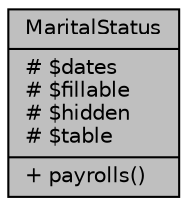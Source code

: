 digraph "MaritalStatus"
{
 // LATEX_PDF_SIZE
  bgcolor="transparent";
  edge [fontname="Helvetica",fontsize="10",labelfontname="Helvetica",labelfontsize="10"];
  node [fontname="Helvetica",fontsize="10",shape=record];
  Node1 [label="{MaritalStatus\n|# $dates\l# $fillable\l# $hidden\l# $table\l|+ payrolls()\l}",height=0.2,width=0.4,color="black", fillcolor="grey75", style="filled", fontcolor="black",tooltip="Datos de los estados civiles."];
}
